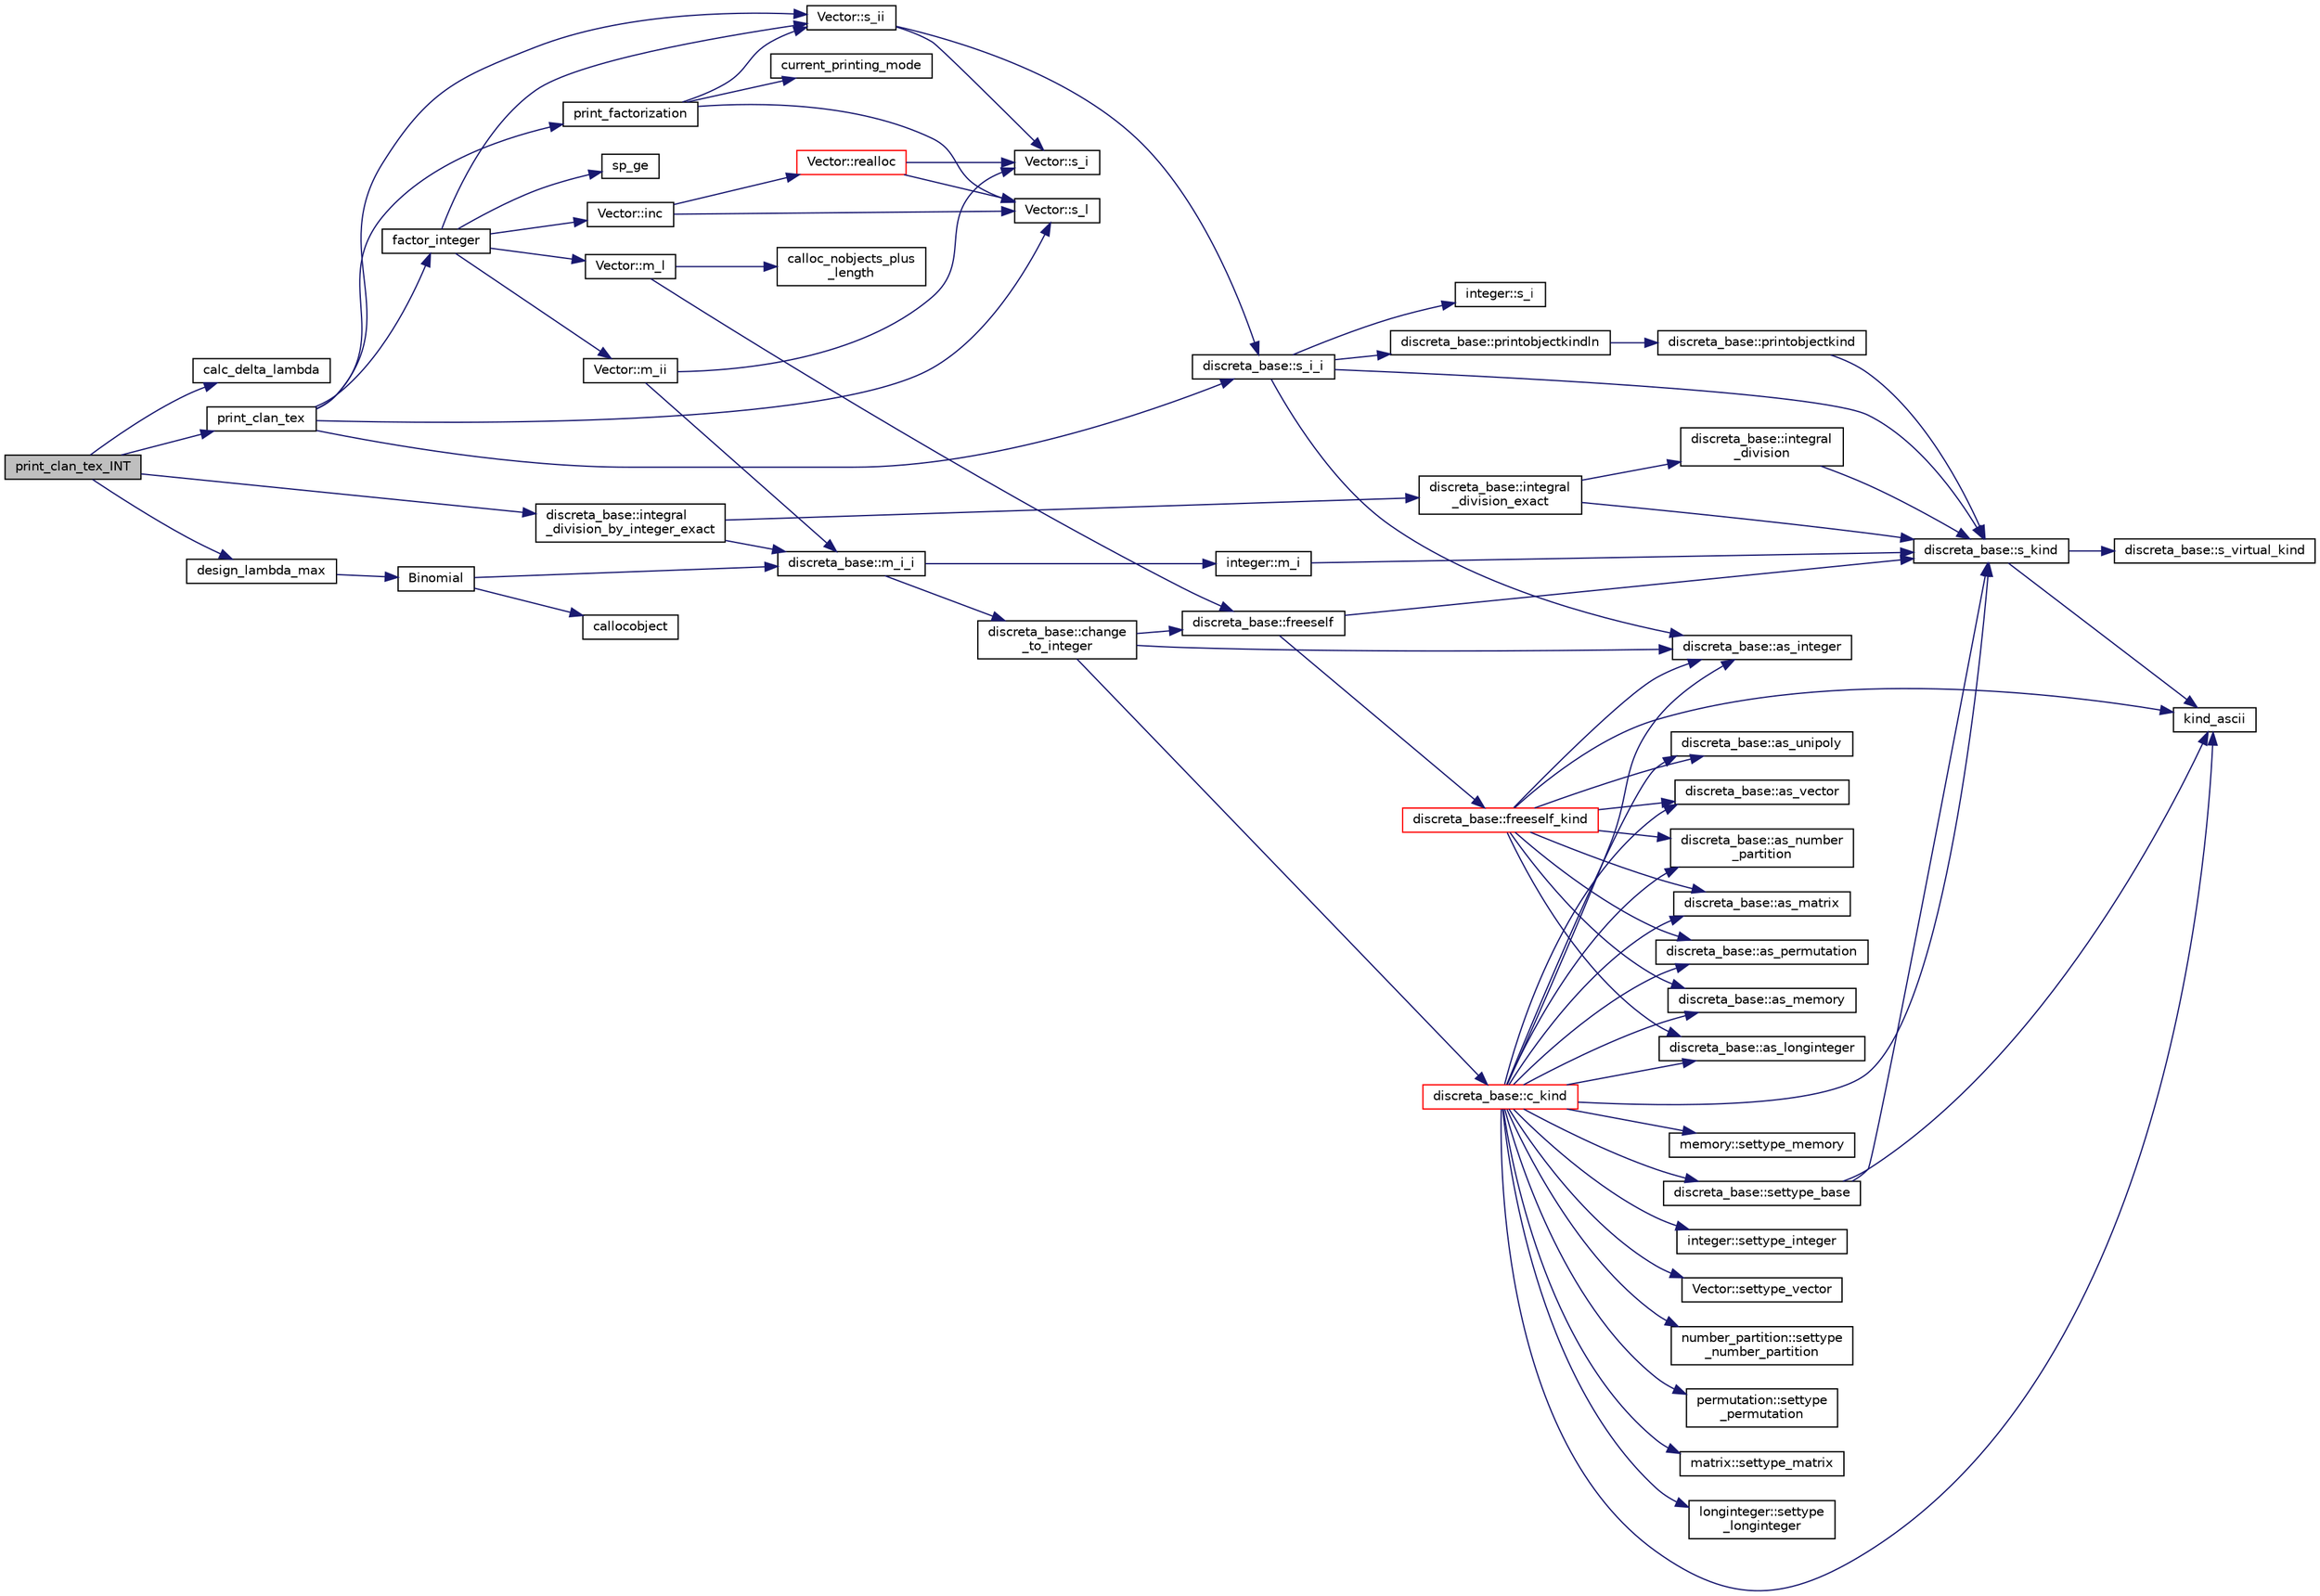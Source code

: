 digraph "print_clan_tex_INT"
{
  edge [fontname="Helvetica",fontsize="10",labelfontname="Helvetica",labelfontsize="10"];
  node [fontname="Helvetica",fontsize="10",shape=record];
  rankdir="LR";
  Node1687 [label="print_clan_tex_INT",height=0.2,width=0.4,color="black", fillcolor="grey75", style="filled", fontcolor="black"];
  Node1687 -> Node1688 [color="midnightblue",fontsize="10",style="solid",fontname="Helvetica"];
  Node1688 [label="calc_delta_lambda",height=0.2,width=0.4,color="black", fillcolor="white", style="filled",URL="$d1/dec/lib_2_d_i_s_c_r_e_t_a_2design_8_c.html#a6d9006e88fa817dbd9f1f0217983ca75"];
  Node1687 -> Node1689 [color="midnightblue",fontsize="10",style="solid",fontname="Helvetica"];
  Node1689 [label="design_lambda_max",height=0.2,width=0.4,color="black", fillcolor="white", style="filled",URL="$d1/dec/lib_2_d_i_s_c_r_e_t_a_2design_8_c.html#acdf81c1d4f1b0dbacad39f2c0a1190ed"];
  Node1689 -> Node1690 [color="midnightblue",fontsize="10",style="solid",fontname="Helvetica"];
  Node1690 [label="Binomial",height=0.2,width=0.4,color="black", fillcolor="white", style="filled",URL="$d9/d60/discreta_8h.html#a832bb13a7500f74e6ce6fd77a4133dcf"];
  Node1690 -> Node1691 [color="midnightblue",fontsize="10",style="solid",fontname="Helvetica"];
  Node1691 [label="discreta_base::m_i_i",height=0.2,width=0.4,color="black", fillcolor="white", style="filled",URL="$d7/d71/classdiscreta__base.html#aa231464a9d4bc233f66608021c9ad997"];
  Node1691 -> Node1692 [color="midnightblue",fontsize="10",style="solid",fontname="Helvetica"];
  Node1692 [label="discreta_base::change\l_to_integer",height=0.2,width=0.4,color="black", fillcolor="white", style="filled",URL="$d7/d71/classdiscreta__base.html#a58a5a5bd8f8e6f2dd7b4483b66dc7bb9"];
  Node1692 -> Node1693 [color="midnightblue",fontsize="10",style="solid",fontname="Helvetica"];
  Node1693 [label="discreta_base::freeself",height=0.2,width=0.4,color="black", fillcolor="white", style="filled",URL="$d7/d71/classdiscreta__base.html#a9a3c9501a562293b5667c11b9174d6e5"];
  Node1693 -> Node1694 [color="midnightblue",fontsize="10",style="solid",fontname="Helvetica"];
  Node1694 [label="discreta_base::freeself_kind",height=0.2,width=0.4,color="red", fillcolor="white", style="filled",URL="$d7/d71/classdiscreta__base.html#a63a23ada2165b3838fab719ed458cec8"];
  Node1694 -> Node1702 [color="midnightblue",fontsize="10",style="solid",fontname="Helvetica"];
  Node1702 [label="discreta_base::as_integer",height=0.2,width=0.4,color="black", fillcolor="white", style="filled",URL="$d7/d71/classdiscreta__base.html#a00d7691eaf874fd283d942692fe8dd26"];
  Node1694 -> Node1704 [color="midnightblue",fontsize="10",style="solid",fontname="Helvetica"];
  Node1704 [label="discreta_base::as_vector",height=0.2,width=0.4,color="black", fillcolor="white", style="filled",URL="$d7/d71/classdiscreta__base.html#a7bdd6cae39c380b128ee9e17e42cf020"];
  Node1694 -> Node1707 [color="midnightblue",fontsize="10",style="solid",fontname="Helvetica"];
  Node1707 [label="discreta_base::as_number\l_partition",height=0.2,width=0.4,color="black", fillcolor="white", style="filled",URL="$d7/d71/classdiscreta__base.html#a307aa09de0e925d46697707968ffab00"];
  Node1694 -> Node1709 [color="midnightblue",fontsize="10",style="solid",fontname="Helvetica"];
  Node1709 [label="discreta_base::as_permutation",height=0.2,width=0.4,color="black", fillcolor="white", style="filled",URL="$d7/d71/classdiscreta__base.html#aa4e72f36a82984239b12ae831e131098"];
  Node1694 -> Node1711 [color="midnightblue",fontsize="10",style="solid",fontname="Helvetica"];
  Node1711 [label="discreta_base::as_matrix",height=0.2,width=0.4,color="black", fillcolor="white", style="filled",URL="$d7/d71/classdiscreta__base.html#ae4d7f56d917a4707b838fbffde6467ff"];
  Node1694 -> Node1714 [color="midnightblue",fontsize="10",style="solid",fontname="Helvetica"];
  Node1714 [label="discreta_base::as_longinteger",height=0.2,width=0.4,color="black", fillcolor="white", style="filled",URL="$d7/d71/classdiscreta__base.html#a20a094639eb711b10c8694c51937f7cd"];
  Node1694 -> Node1717 [color="midnightblue",fontsize="10",style="solid",fontname="Helvetica"];
  Node1717 [label="discreta_base::as_memory",height=0.2,width=0.4,color="black", fillcolor="white", style="filled",URL="$d7/d71/classdiscreta__base.html#ad94b2d7dce0cd4fa22db57f6e79c4bd2"];
  Node1694 -> Node1719 [color="midnightblue",fontsize="10",style="solid",fontname="Helvetica"];
  Node1719 [label="discreta_base::as_unipoly",height=0.2,width=0.4,color="black", fillcolor="white", style="filled",URL="$d7/d71/classdiscreta__base.html#ad50d8027f039fe5c2478cddb243adc9d"];
  Node1694 -> Node1698 [color="midnightblue",fontsize="10",style="solid",fontname="Helvetica"];
  Node1698 [label="kind_ascii",height=0.2,width=0.4,color="black", fillcolor="white", style="filled",URL="$d9/d60/discreta_8h.html#ad0ce825a9f29bc6cec27e1b64cfe27bf"];
  Node1693 -> Node1696 [color="midnightblue",fontsize="10",style="solid",fontname="Helvetica"];
  Node1696 [label="discreta_base::s_kind",height=0.2,width=0.4,color="black", fillcolor="white", style="filled",URL="$d7/d71/classdiscreta__base.html#a8a830025c74adbbc3362418a7c2ba157"];
  Node1696 -> Node1697 [color="midnightblue",fontsize="10",style="solid",fontname="Helvetica"];
  Node1697 [label="discreta_base::s_virtual_kind",height=0.2,width=0.4,color="black", fillcolor="white", style="filled",URL="$d7/d71/classdiscreta__base.html#a52778a6d6943a468be083d0785d418fb"];
  Node1696 -> Node1698 [color="midnightblue",fontsize="10",style="solid",fontname="Helvetica"];
  Node1692 -> Node1741 [color="midnightblue",fontsize="10",style="solid",fontname="Helvetica"];
  Node1741 [label="discreta_base::c_kind",height=0.2,width=0.4,color="red", fillcolor="white", style="filled",URL="$d7/d71/classdiscreta__base.html#adc2ff61589c2d083688e7a43f333cb62"];
  Node1741 -> Node1742 [color="midnightblue",fontsize="10",style="solid",fontname="Helvetica"];
  Node1742 [label="discreta_base::settype_base",height=0.2,width=0.4,color="black", fillcolor="white", style="filled",URL="$d7/d71/classdiscreta__base.html#a4f42899a89447d1c3993ea07c38f8ad4"];
  Node1742 -> Node1696 [color="midnightblue",fontsize="10",style="solid",fontname="Helvetica"];
  Node1742 -> Node1698 [color="midnightblue",fontsize="10",style="solid",fontname="Helvetica"];
  Node1741 -> Node1702 [color="midnightblue",fontsize="10",style="solid",fontname="Helvetica"];
  Node1741 -> Node1743 [color="midnightblue",fontsize="10",style="solid",fontname="Helvetica"];
  Node1743 [label="integer::settype_integer",height=0.2,width=0.4,color="black", fillcolor="white", style="filled",URL="$d0/de5/classinteger.html#a6265c65ef311229acd513d748faba796"];
  Node1741 -> Node1704 [color="midnightblue",fontsize="10",style="solid",fontname="Helvetica"];
  Node1741 -> Node1744 [color="midnightblue",fontsize="10",style="solid",fontname="Helvetica"];
  Node1744 [label="Vector::settype_vector",height=0.2,width=0.4,color="black", fillcolor="white", style="filled",URL="$d5/db2/class_vector.html#a34e0d00b18c051f23904a8429fa6c8b4"];
  Node1741 -> Node1707 [color="midnightblue",fontsize="10",style="solid",fontname="Helvetica"];
  Node1741 -> Node1745 [color="midnightblue",fontsize="10",style="solid",fontname="Helvetica"];
  Node1745 [label="number_partition::settype\l_number_partition",height=0.2,width=0.4,color="black", fillcolor="white", style="filled",URL="$df/d50/classnumber__partition.html#a3aaec1b557758f643ffc8555bbc358be"];
  Node1741 -> Node1709 [color="midnightblue",fontsize="10",style="solid",fontname="Helvetica"];
  Node1741 -> Node1746 [color="midnightblue",fontsize="10",style="solid",fontname="Helvetica"];
  Node1746 [label="permutation::settype\l_permutation",height=0.2,width=0.4,color="black", fillcolor="white", style="filled",URL="$d0/d08/classpermutation.html#af1eea29f86195cede9562e444664c28c"];
  Node1741 -> Node1711 [color="midnightblue",fontsize="10",style="solid",fontname="Helvetica"];
  Node1741 -> Node1747 [color="midnightblue",fontsize="10",style="solid",fontname="Helvetica"];
  Node1747 [label="matrix::settype_matrix",height=0.2,width=0.4,color="black", fillcolor="white", style="filled",URL="$d1/d8d/classmatrix.html#a1780283a64a789e4084d792683d276bb"];
  Node1741 -> Node1714 [color="midnightblue",fontsize="10",style="solid",fontname="Helvetica"];
  Node1741 -> Node1748 [color="midnightblue",fontsize="10",style="solid",fontname="Helvetica"];
  Node1748 [label="longinteger::settype\l_longinteger",height=0.2,width=0.4,color="black", fillcolor="white", style="filled",URL="$d3/d71/classlonginteger.html#ae5f811ece8df31b9ff114368a18e1dc5"];
  Node1741 -> Node1717 [color="midnightblue",fontsize="10",style="solid",fontname="Helvetica"];
  Node1741 -> Node1749 [color="midnightblue",fontsize="10",style="solid",fontname="Helvetica"];
  Node1749 [label="memory::settype_memory",height=0.2,width=0.4,color="black", fillcolor="white", style="filled",URL="$d8/d99/classmemory.html#a33aae277f9b8fe36b02e9d5da895451b"];
  Node1741 -> Node1719 [color="midnightblue",fontsize="10",style="solid",fontname="Helvetica"];
  Node1741 -> Node1698 [color="midnightblue",fontsize="10",style="solid",fontname="Helvetica"];
  Node1741 -> Node1696 [color="midnightblue",fontsize="10",style="solid",fontname="Helvetica"];
  Node1692 -> Node1702 [color="midnightblue",fontsize="10",style="solid",fontname="Helvetica"];
  Node1691 -> Node1764 [color="midnightblue",fontsize="10",style="solid",fontname="Helvetica"];
  Node1764 [label="integer::m_i",height=0.2,width=0.4,color="black", fillcolor="white", style="filled",URL="$d0/de5/classinteger.html#a869091f0a0f35f5354c8c4a70250e8a9"];
  Node1764 -> Node1696 [color="midnightblue",fontsize="10",style="solid",fontname="Helvetica"];
  Node1690 -> Node1765 [color="midnightblue",fontsize="10",style="solid",fontname="Helvetica"];
  Node1765 [label="callocobject",height=0.2,width=0.4,color="black", fillcolor="white", style="filled",URL="$d3/d72/global_8_c.html#a8bbcb8338d159223714097d10e94364d"];
  Node1687 -> Node1766 [color="midnightblue",fontsize="10",style="solid",fontname="Helvetica"];
  Node1766 [label="discreta_base::integral\l_division_by_integer_exact",height=0.2,width=0.4,color="black", fillcolor="white", style="filled",URL="$d7/d71/classdiscreta__base.html#a0c0f9fcd2ef1fb56a51bbd93e0411b49"];
  Node1766 -> Node1691 [color="midnightblue",fontsize="10",style="solid",fontname="Helvetica"];
  Node1766 -> Node1767 [color="midnightblue",fontsize="10",style="solid",fontname="Helvetica"];
  Node1767 [label="discreta_base::integral\l_division_exact",height=0.2,width=0.4,color="black", fillcolor="white", style="filled",URL="$d7/d71/classdiscreta__base.html#a77aa5f7ddec1f6baa8fb39fa16f479af"];
  Node1767 -> Node1696 [color="midnightblue",fontsize="10",style="solid",fontname="Helvetica"];
  Node1767 -> Node1768 [color="midnightblue",fontsize="10",style="solid",fontname="Helvetica"];
  Node1768 [label="discreta_base::integral\l_division",height=0.2,width=0.4,color="black", fillcolor="white", style="filled",URL="$d7/d71/classdiscreta__base.html#a92b3001ac35af9185b316c0d8f89070e"];
  Node1768 -> Node1696 [color="midnightblue",fontsize="10",style="solid",fontname="Helvetica"];
  Node1687 -> Node1769 [color="midnightblue",fontsize="10",style="solid",fontname="Helvetica"];
  Node1769 [label="print_clan_tex",height=0.2,width=0.4,color="black", fillcolor="white", style="filled",URL="$d1/dec/lib_2_d_i_s_c_r_e_t_a_2design_8_c.html#a46caf83aa0d557a42ac3710c7f5dc665"];
  Node1769 -> Node1770 [color="midnightblue",fontsize="10",style="solid",fontname="Helvetica"];
  Node1770 [label="factor_integer",height=0.2,width=0.4,color="black", fillcolor="white", style="filled",URL="$d9/d60/discreta_8h.html#ab7a2d5a4156f2d475fa1b257a3380ef6"];
  Node1770 -> Node1771 [color="midnightblue",fontsize="10",style="solid",fontname="Helvetica"];
  Node1771 [label="Vector::m_l",height=0.2,width=0.4,color="black", fillcolor="white", style="filled",URL="$d5/db2/class_vector.html#a00f5520c2a6b4f5282a1a8bcf8ea74eb"];
  Node1771 -> Node1693 [color="midnightblue",fontsize="10",style="solid",fontname="Helvetica"];
  Node1771 -> Node1772 [color="midnightblue",fontsize="10",style="solid",fontname="Helvetica"];
  Node1772 [label="calloc_nobjects_plus\l_length",height=0.2,width=0.4,color="black", fillcolor="white", style="filled",URL="$d9/d60/discreta_8h.html#a71599d54c8c17dfa065a363f5cdd0aa4"];
  Node1770 -> Node1773 [color="midnightblue",fontsize="10",style="solid",fontname="Helvetica"];
  Node1773 [label="sp_ge",height=0.2,width=0.4,color="black", fillcolor="white", style="filled",URL="$de/dc5/algebra__and__number__theory_8h.html#a8f36bcc508c5ea2a184ab1e73f8ace22"];
  Node1770 -> Node1774 [color="midnightblue",fontsize="10",style="solid",fontname="Helvetica"];
  Node1774 [label="Vector::m_ii",height=0.2,width=0.4,color="black", fillcolor="white", style="filled",URL="$d5/db2/class_vector.html#aa6a97eabb43f192a47947f4f6acbb04d"];
  Node1774 -> Node1758 [color="midnightblue",fontsize="10",style="solid",fontname="Helvetica"];
  Node1758 [label="Vector::s_i",height=0.2,width=0.4,color="black", fillcolor="white", style="filled",URL="$d5/db2/class_vector.html#a1c4fe1752523df8119f70dd550244871"];
  Node1774 -> Node1691 [color="midnightblue",fontsize="10",style="solid",fontname="Helvetica"];
  Node1770 -> Node1775 [color="midnightblue",fontsize="10",style="solid",fontname="Helvetica"];
  Node1775 [label="Vector::s_ii",height=0.2,width=0.4,color="black", fillcolor="white", style="filled",URL="$d5/db2/class_vector.html#a75d4942cc7b9794717b4846c10520db8"];
  Node1775 -> Node1758 [color="midnightblue",fontsize="10",style="solid",fontname="Helvetica"];
  Node1775 -> Node1776 [color="midnightblue",fontsize="10",style="solid",fontname="Helvetica"];
  Node1776 [label="discreta_base::s_i_i",height=0.2,width=0.4,color="black", fillcolor="white", style="filled",URL="$d7/d71/classdiscreta__base.html#aadb92c01fbe69b3034b0214b33fbc735"];
  Node1776 -> Node1696 [color="midnightblue",fontsize="10",style="solid",fontname="Helvetica"];
  Node1776 -> Node1699 [color="midnightblue",fontsize="10",style="solid",fontname="Helvetica"];
  Node1699 [label="discreta_base::printobjectkindln",height=0.2,width=0.4,color="black", fillcolor="white", style="filled",URL="$d7/d71/classdiscreta__base.html#a677ccc8f392ebedde05e453f8cf59559"];
  Node1699 -> Node1700 [color="midnightblue",fontsize="10",style="solid",fontname="Helvetica"];
  Node1700 [label="discreta_base::printobjectkind",height=0.2,width=0.4,color="black", fillcolor="white", style="filled",URL="$d7/d71/classdiscreta__base.html#aa75a1314aa706909b029664944904231"];
  Node1700 -> Node1696 [color="midnightblue",fontsize="10",style="solid",fontname="Helvetica"];
  Node1776 -> Node1702 [color="midnightblue",fontsize="10",style="solid",fontname="Helvetica"];
  Node1776 -> Node1777 [color="midnightblue",fontsize="10",style="solid",fontname="Helvetica"];
  Node1777 [label="integer::s_i",height=0.2,width=0.4,color="black", fillcolor="white", style="filled",URL="$d0/de5/classinteger.html#adf28e9f94d4c844adaa950deeb80b904"];
  Node1770 -> Node1778 [color="midnightblue",fontsize="10",style="solid",fontname="Helvetica"];
  Node1778 [label="Vector::inc",height=0.2,width=0.4,color="black", fillcolor="white", style="filled",URL="$d5/db2/class_vector.html#a5f6fe0531bc3d9829becd8503e4156a3"];
  Node1778 -> Node1779 [color="midnightblue",fontsize="10",style="solid",fontname="Helvetica"];
  Node1779 [label="Vector::realloc",height=0.2,width=0.4,color="red", fillcolor="white", style="filled",URL="$d5/db2/class_vector.html#a00aff28a4a7cacc8c5aaf44b6f3fb3a5"];
  Node1779 -> Node1780 [color="midnightblue",fontsize="10",style="solid",fontname="Helvetica"];
  Node1780 [label="Vector::s_l",height=0.2,width=0.4,color="black", fillcolor="white", style="filled",URL="$d5/db2/class_vector.html#ad2dc082288f858d22a528832289e0704"];
  Node1779 -> Node1758 [color="midnightblue",fontsize="10",style="solid",fontname="Helvetica"];
  Node1778 -> Node1780 [color="midnightblue",fontsize="10",style="solid",fontname="Helvetica"];
  Node1769 -> Node1776 [color="midnightblue",fontsize="10",style="solid",fontname="Helvetica"];
  Node1769 -> Node1780 [color="midnightblue",fontsize="10",style="solid",fontname="Helvetica"];
  Node1769 -> Node1775 [color="midnightblue",fontsize="10",style="solid",fontname="Helvetica"];
  Node1769 -> Node1782 [color="midnightblue",fontsize="10",style="solid",fontname="Helvetica"];
  Node1782 [label="print_factorization",height=0.2,width=0.4,color="black", fillcolor="white", style="filled",URL="$d9/d60/discreta_8h.html#aea15358271d4a02df8922f51f2a76113"];
  Node1782 -> Node1780 [color="midnightblue",fontsize="10",style="solid",fontname="Helvetica"];
  Node1782 -> Node1783 [color="midnightblue",fontsize="10",style="solid",fontname="Helvetica"];
  Node1783 [label="current_printing_mode",height=0.2,width=0.4,color="black", fillcolor="white", style="filled",URL="$d3/d72/global_8_c.html#afcd81bfedce13a2f5f14361608e763f2"];
  Node1782 -> Node1775 [color="midnightblue",fontsize="10",style="solid",fontname="Helvetica"];
}
